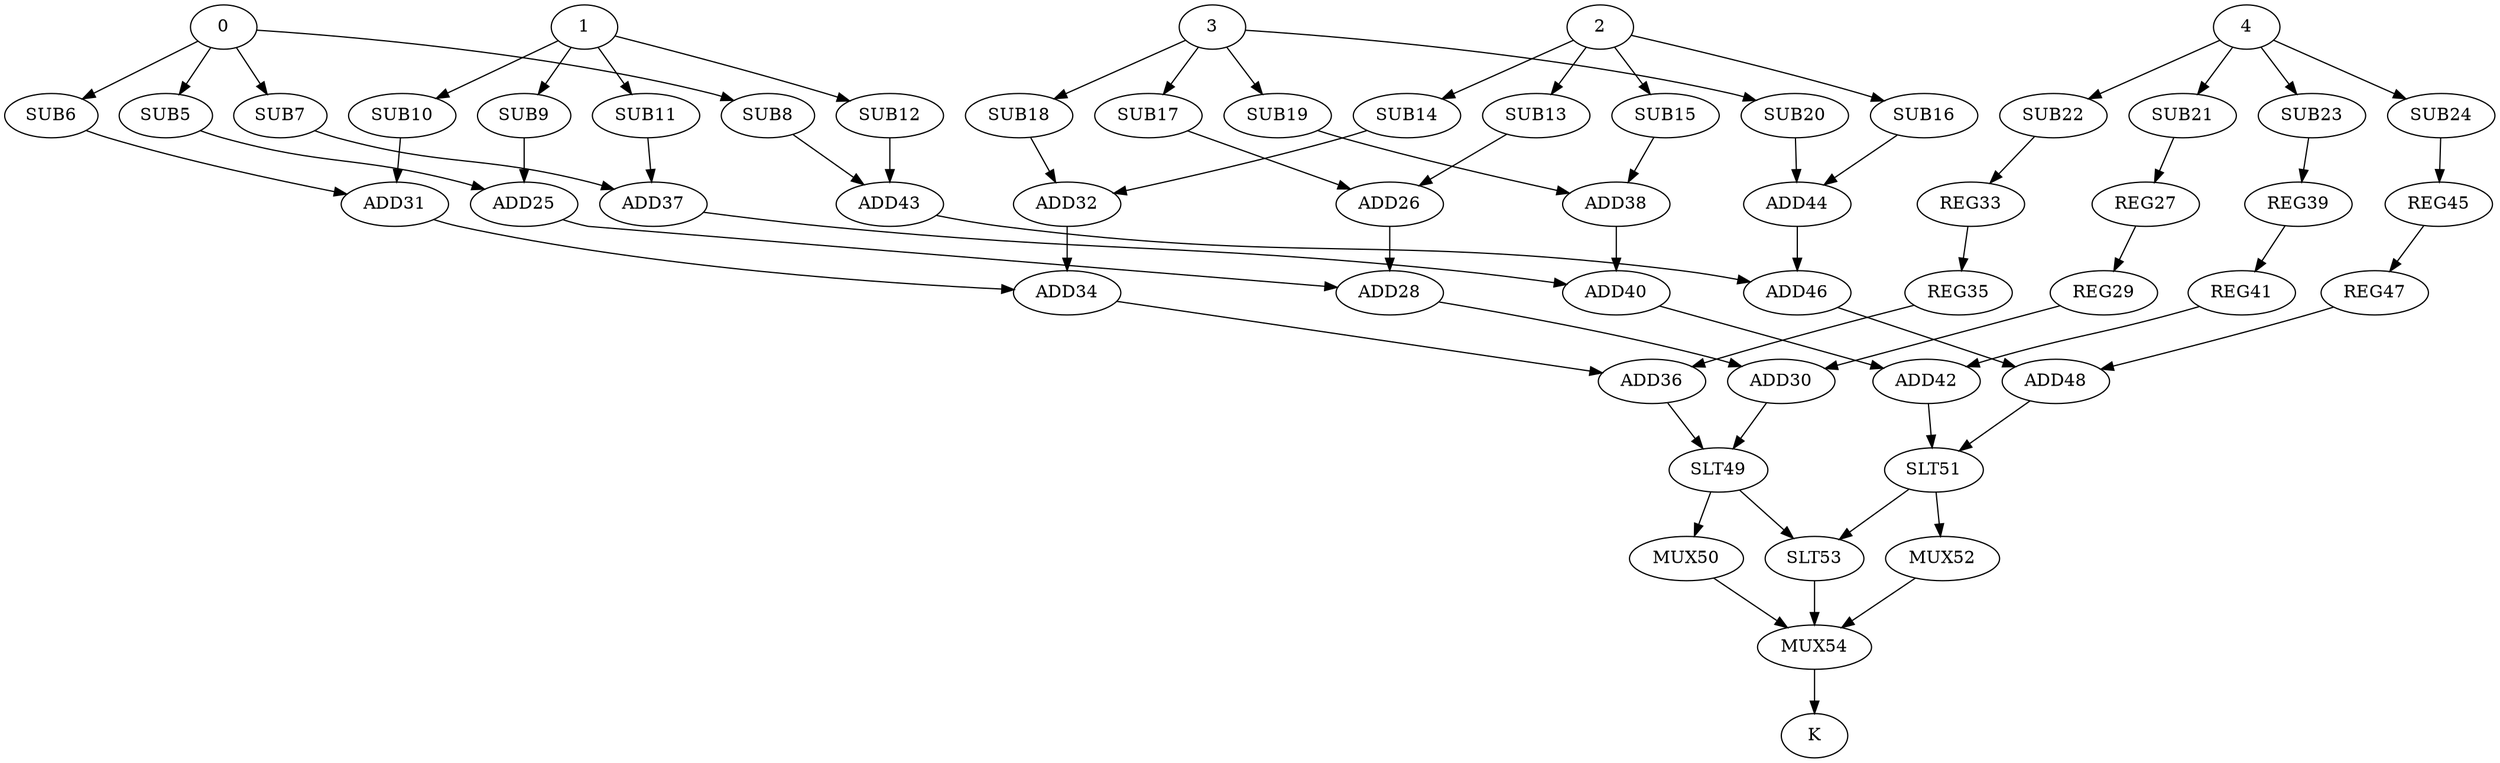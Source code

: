 strict digraph  {
0;
5 [label=SUB5];
6 [label=SUB6];
7 [label=SUB7];
8 [label=SUB8];
1;
9 [label=SUB9];
10 [label=SUB10];
11 [label=SUB11];
12 [label=SUB12];
2;
13 [label=SUB13];
14 [label=SUB14];
15 [label=SUB15];
16 [label=SUB16];
3;
17 [label=SUB17];
18 [label=SUB18];
19 [label=SUB19];
20 [label=SUB20];
4;
21 [label=SUB21];
22 [label=SUB22];
23 [label=SUB23];
24 [label=SUB24];
25 [label=ADD25];
26 [label=ADD26];
27 [label=REG27];
28 [label=ADD28];
29 [label=REG29];
30 [label=ADD30];
31 [label=ADD31];
32 [label=ADD32];
33 [label=REG33];
34 [label=ADD34];
35 [label=REG35];
36 [label=ADD36];
37 [label=ADD37];
38 [label=ADD38];
39 [label=REG39];
40 [label=ADD40];
41 [label=REG41];
42 [label=ADD42];
43 [label=ADD43];
44 [label=ADD44];
45 [label=REG45];
46 [label=ADD46];
47 [label=REG47];
48 [label=ADD48];
49 [label=SLT49];
50 [label=MUX50];
51 [label=SLT51];
52 [label=MUX52];
53 [label=SLT53];
54 [label=MUX54];
55 [label=K];
0 -> 5;
0 -> 6;
0 -> 7;
0 -> 8;
5 -> 25;
6 -> 31;
7 -> 37;
8 -> 43;
1 -> 9;
1 -> 10;
1 -> 11;
1 -> 12;
9 -> 25;
10 -> 31;
11 -> 37;
12 -> 43;
2 -> 13;
2 -> 14;
2 -> 15;
2 -> 16;
13 -> 26;
14 -> 32;
15 -> 38;
16 -> 44;
3 -> 17;
3 -> 18;
3 -> 19;
3 -> 20;
17 -> 26;
18 -> 32;
19 -> 38;
20 -> 44;
4 -> 21;
4 -> 22;
4 -> 23;
4 -> 24;
21 -> 27;
22 -> 33;
23 -> 39;
24 -> 45;
25 -> 28;
26 -> 28;
27 -> 29;
28 -> 30;
29 -> 30;
30 -> 49;
31 -> 34;
32 -> 34;
33 -> 35;
34 -> 36;
35 -> 36;
36 -> 49;
37 -> 40;
38 -> 40;
39 -> 41;
40 -> 42;
41 -> 42;
42 -> 51;
43 -> 46;
44 -> 46;
45 -> 47;
46 -> 48;
47 -> 48;
48 -> 51;
49 -> 50;
49 -> 53;
50 -> 54;
51 -> 52;
51 -> 53;
52 -> 54;
53 -> 54;
54 -> 55;
}
